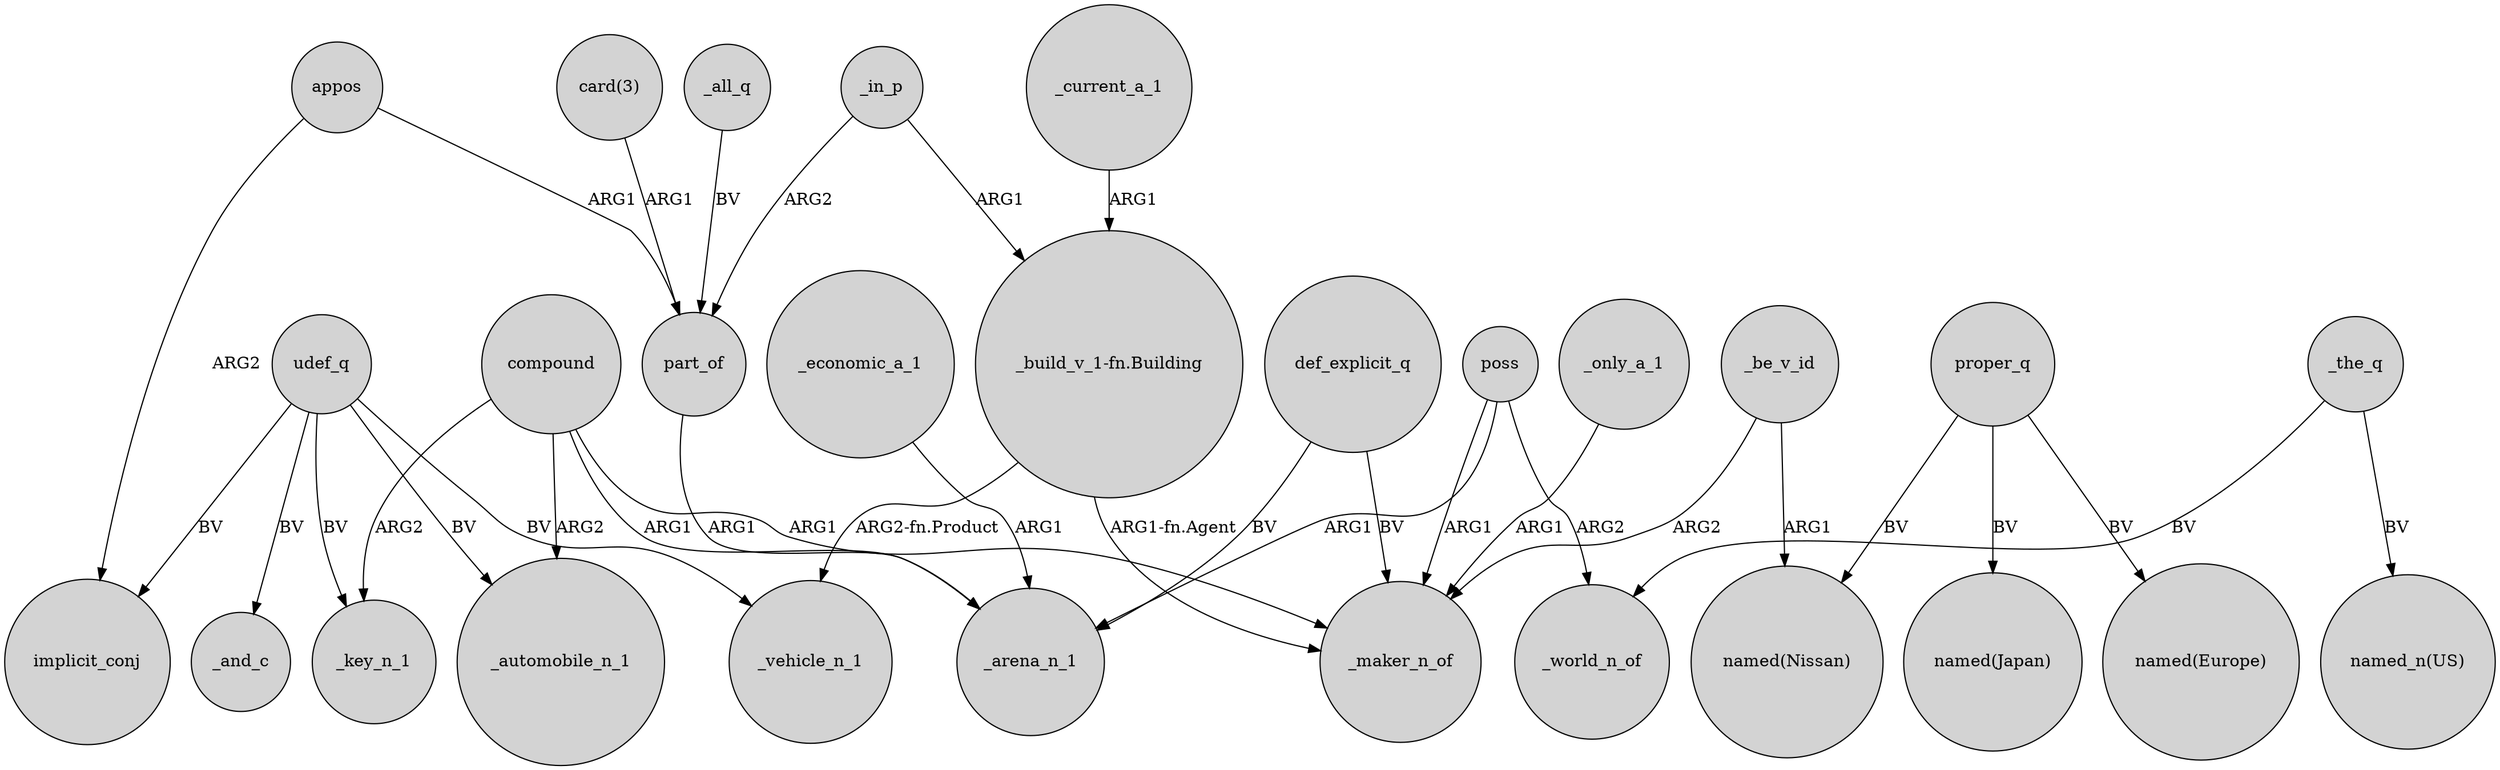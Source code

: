 digraph {
	node [shape=circle style=filled]
	"_build_v_1-fn.Building" -> _vehicle_n_1 [label="ARG2-fn.Product"]
	poss -> _arena_n_1 [label=ARG1]
	compound -> _key_n_1 [label=ARG2]
	_all_q -> part_of [label=BV]
	def_explicit_q -> _maker_n_of [label=BV]
	compound -> _arena_n_1 [label=ARG1]
	udef_q -> _key_n_1 [label=BV]
	_current_a_1 -> "_build_v_1-fn.Building" [label=ARG1]
	_be_v_id -> "named(Nissan)" [label=ARG1]
	_only_a_1 -> _maker_n_of [label=ARG1]
	udef_q -> _automobile_n_1 [label=BV]
	_in_p -> "_build_v_1-fn.Building" [label=ARG1]
	compound -> _maker_n_of [label=ARG1]
	_economic_a_1 -> _arena_n_1 [label=ARG1]
	appos -> implicit_conj [label=ARG2]
	appos -> part_of [label=ARG1]
	udef_q -> implicit_conj [label=BV]
	proper_q -> "named(Japan)" [label=BV]
	udef_q -> _vehicle_n_1 [label=BV]
	"_build_v_1-fn.Building" -> _maker_n_of [label="ARG1-fn.Agent"]
	_the_q -> "named_n(US)" [label=BV]
	proper_q -> "named(Nissan)" [label=BV]
	compound -> _automobile_n_1 [label=ARG2]
	proper_q -> "named(Europe)" [label=BV]
	_be_v_id -> _maker_n_of [label=ARG2]
	"card(3)" -> part_of [label=ARG1]
	poss -> _world_n_of [label=ARG2]
	_in_p -> part_of [label=ARG2]
	udef_q -> _and_c [label=BV]
	def_explicit_q -> _arena_n_1 [label=BV]
	_the_q -> _world_n_of [label=BV]
	part_of -> _arena_n_1 [label=ARG1]
	poss -> _maker_n_of [label=ARG1]
}
